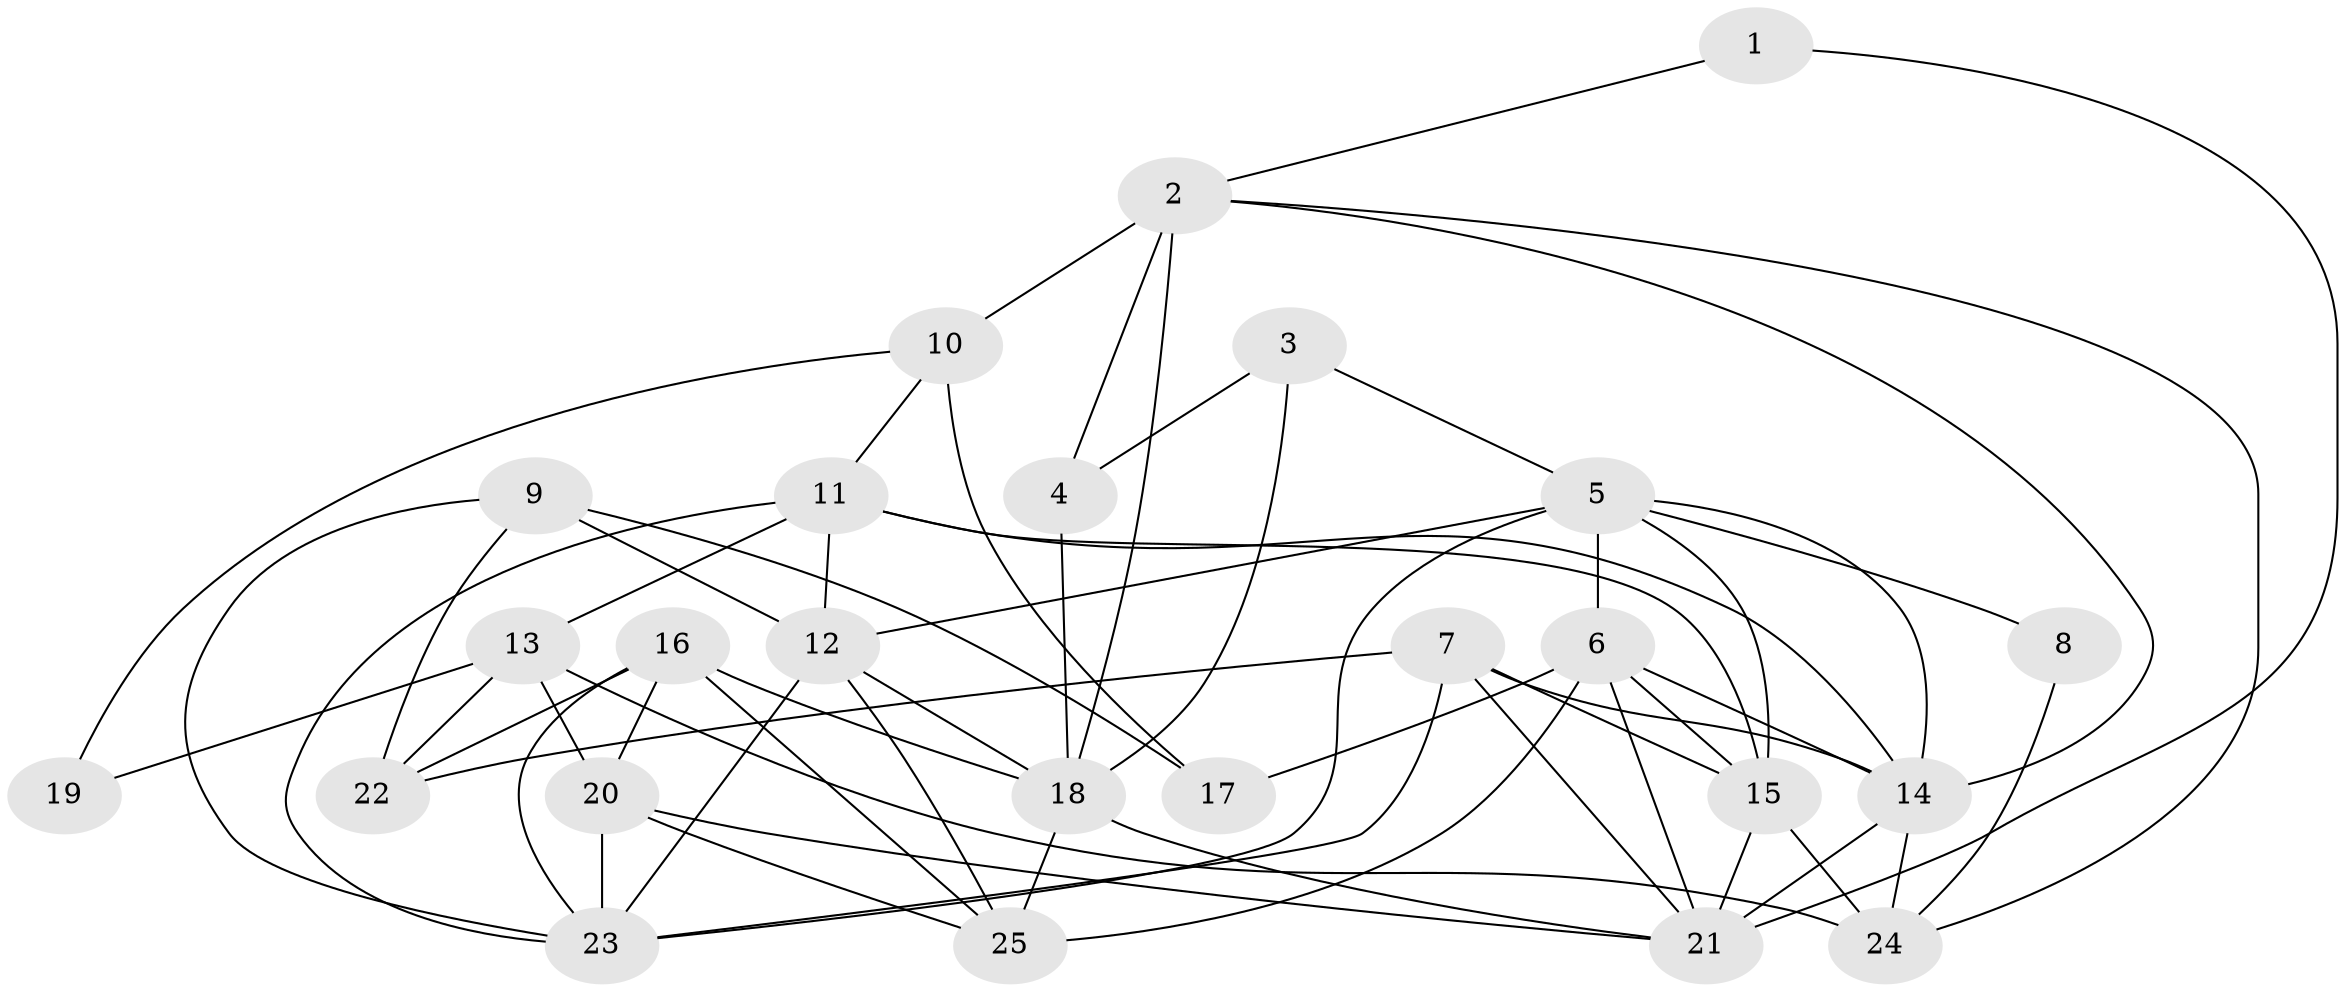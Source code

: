 // original degree distribution, {3: 0.24, 5: 0.26, 4: 0.32, 6: 0.06, 2: 0.1, 7: 0.02}
// Generated by graph-tools (version 1.1) at 2025/02/03/09/25 03:02:07]
// undirected, 25 vertices, 61 edges
graph export_dot {
graph [start="1"]
  node [color=gray90,style=filled];
  1;
  2;
  3;
  4;
  5;
  6;
  7;
  8;
  9;
  10;
  11;
  12;
  13;
  14;
  15;
  16;
  17;
  18;
  19;
  20;
  21;
  22;
  23;
  24;
  25;
  1 -- 2 [weight=1.0];
  1 -- 21 [weight=1.0];
  2 -- 4 [weight=2.0];
  2 -- 10 [weight=2.0];
  2 -- 14 [weight=2.0];
  2 -- 18 [weight=1.0];
  2 -- 24 [weight=1.0];
  3 -- 4 [weight=1.0];
  3 -- 5 [weight=1.0];
  3 -- 18 [weight=1.0];
  4 -- 18 [weight=1.0];
  5 -- 6 [weight=1.0];
  5 -- 8 [weight=1.0];
  5 -- 12 [weight=1.0];
  5 -- 14 [weight=1.0];
  5 -- 15 [weight=1.0];
  5 -- 23 [weight=1.0];
  6 -- 14 [weight=1.0];
  6 -- 15 [weight=1.0];
  6 -- 17 [weight=2.0];
  6 -- 21 [weight=1.0];
  6 -- 25 [weight=1.0];
  7 -- 14 [weight=1.0];
  7 -- 15 [weight=1.0];
  7 -- 21 [weight=1.0];
  7 -- 22 [weight=2.0];
  7 -- 23 [weight=1.0];
  8 -- 24 [weight=1.0];
  9 -- 12 [weight=1.0];
  9 -- 17 [weight=1.0];
  9 -- 22 [weight=1.0];
  9 -- 23 [weight=1.0];
  10 -- 11 [weight=1.0];
  10 -- 17 [weight=1.0];
  10 -- 19 [weight=1.0];
  11 -- 12 [weight=1.0];
  11 -- 13 [weight=1.0];
  11 -- 14 [weight=1.0];
  11 -- 15 [weight=2.0];
  11 -- 23 [weight=1.0];
  12 -- 18 [weight=1.0];
  12 -- 23 [weight=1.0];
  12 -- 25 [weight=1.0];
  13 -- 19 [weight=1.0];
  13 -- 20 [weight=1.0];
  13 -- 22 [weight=1.0];
  13 -- 24 [weight=2.0];
  14 -- 21 [weight=2.0];
  14 -- 24 [weight=1.0];
  15 -- 21 [weight=1.0];
  15 -- 24 [weight=1.0];
  16 -- 18 [weight=2.0];
  16 -- 20 [weight=1.0];
  16 -- 22 [weight=1.0];
  16 -- 23 [weight=1.0];
  16 -- 25 [weight=1.0];
  18 -- 21 [weight=1.0];
  18 -- 25 [weight=2.0];
  20 -- 21 [weight=1.0];
  20 -- 23 [weight=1.0];
  20 -- 25 [weight=1.0];
}
